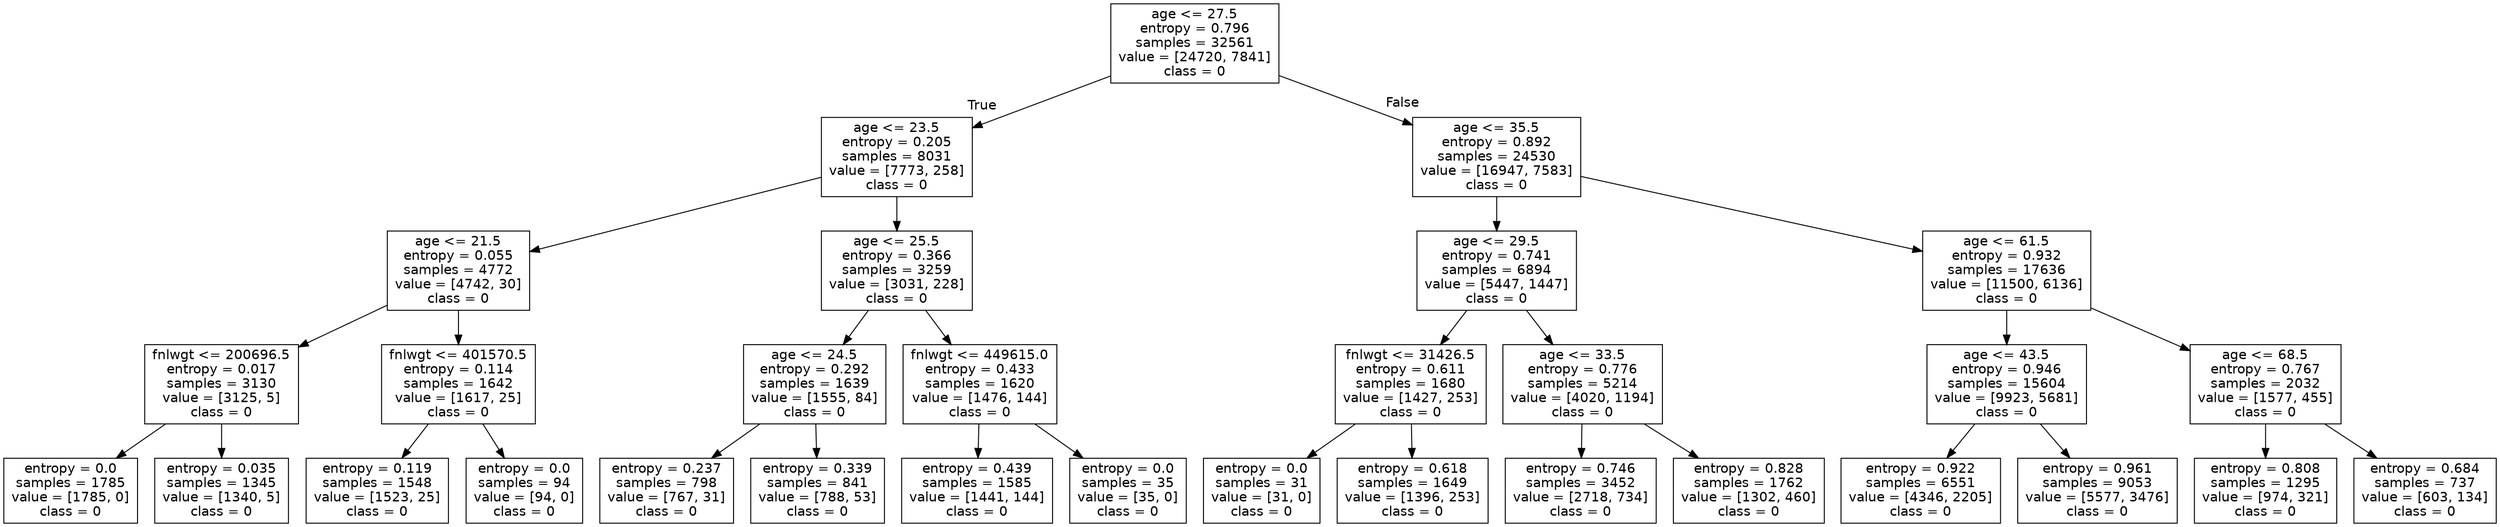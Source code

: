 digraph Tree {
node [shape=box, fontname="helvetica"] ;
edge [fontname="helvetica"] ;
0 [label="age <= 27.5\nentropy = 0.796\nsamples = 32561\nvalue = [24720, 7841]\nclass = 0"] ;
1 [label="age <= 23.5\nentropy = 0.205\nsamples = 8031\nvalue = [7773, 258]\nclass = 0"] ;
0 -> 1 [labeldistance=2.5, labelangle=45, headlabel="True"] ;
2 [label="age <= 21.5\nentropy = 0.055\nsamples = 4772\nvalue = [4742, 30]\nclass = 0"] ;
1 -> 2 ;
3 [label="fnlwgt <= 200696.5\nentropy = 0.017\nsamples = 3130\nvalue = [3125, 5]\nclass = 0"] ;
2 -> 3 ;
4 [label="entropy = 0.0\nsamples = 1785\nvalue = [1785, 0]\nclass = 0"] ;
3 -> 4 ;
5 [label="entropy = 0.035\nsamples = 1345\nvalue = [1340, 5]\nclass = 0"] ;
3 -> 5 ;
6 [label="fnlwgt <= 401570.5\nentropy = 0.114\nsamples = 1642\nvalue = [1617, 25]\nclass = 0"] ;
2 -> 6 ;
7 [label="entropy = 0.119\nsamples = 1548\nvalue = [1523, 25]\nclass = 0"] ;
6 -> 7 ;
8 [label="entropy = 0.0\nsamples = 94\nvalue = [94, 0]\nclass = 0"] ;
6 -> 8 ;
9 [label="age <= 25.5\nentropy = 0.366\nsamples = 3259\nvalue = [3031, 228]\nclass = 0"] ;
1 -> 9 ;
10 [label="age <= 24.5\nentropy = 0.292\nsamples = 1639\nvalue = [1555, 84]\nclass = 0"] ;
9 -> 10 ;
11 [label="entropy = 0.237\nsamples = 798\nvalue = [767, 31]\nclass = 0"] ;
10 -> 11 ;
12 [label="entropy = 0.339\nsamples = 841\nvalue = [788, 53]\nclass = 0"] ;
10 -> 12 ;
13 [label="fnlwgt <= 449615.0\nentropy = 0.433\nsamples = 1620\nvalue = [1476, 144]\nclass = 0"] ;
9 -> 13 ;
14 [label="entropy = 0.439\nsamples = 1585\nvalue = [1441, 144]\nclass = 0"] ;
13 -> 14 ;
15 [label="entropy = 0.0\nsamples = 35\nvalue = [35, 0]\nclass = 0"] ;
13 -> 15 ;
16 [label="age <= 35.5\nentropy = 0.892\nsamples = 24530\nvalue = [16947, 7583]\nclass = 0"] ;
0 -> 16 [labeldistance=2.5, labelangle=-45, headlabel="False"] ;
17 [label="age <= 29.5\nentropy = 0.741\nsamples = 6894\nvalue = [5447, 1447]\nclass = 0"] ;
16 -> 17 ;
18 [label="fnlwgt <= 31426.5\nentropy = 0.611\nsamples = 1680\nvalue = [1427, 253]\nclass = 0"] ;
17 -> 18 ;
19 [label="entropy = 0.0\nsamples = 31\nvalue = [31, 0]\nclass = 0"] ;
18 -> 19 ;
20 [label="entropy = 0.618\nsamples = 1649\nvalue = [1396, 253]\nclass = 0"] ;
18 -> 20 ;
21 [label="age <= 33.5\nentropy = 0.776\nsamples = 5214\nvalue = [4020, 1194]\nclass = 0"] ;
17 -> 21 ;
22 [label="entropy = 0.746\nsamples = 3452\nvalue = [2718, 734]\nclass = 0"] ;
21 -> 22 ;
23 [label="entropy = 0.828\nsamples = 1762\nvalue = [1302, 460]\nclass = 0"] ;
21 -> 23 ;
24 [label="age <= 61.5\nentropy = 0.932\nsamples = 17636\nvalue = [11500, 6136]\nclass = 0"] ;
16 -> 24 ;
25 [label="age <= 43.5\nentropy = 0.946\nsamples = 15604\nvalue = [9923, 5681]\nclass = 0"] ;
24 -> 25 ;
26 [label="entropy = 0.922\nsamples = 6551\nvalue = [4346, 2205]\nclass = 0"] ;
25 -> 26 ;
27 [label="entropy = 0.961\nsamples = 9053\nvalue = [5577, 3476]\nclass = 0"] ;
25 -> 27 ;
28 [label="age <= 68.5\nentropy = 0.767\nsamples = 2032\nvalue = [1577, 455]\nclass = 0"] ;
24 -> 28 ;
29 [label="entropy = 0.808\nsamples = 1295\nvalue = [974, 321]\nclass = 0"] ;
28 -> 29 ;
30 [label="entropy = 0.684\nsamples = 737\nvalue = [603, 134]\nclass = 0"] ;
28 -> 30 ;
}
